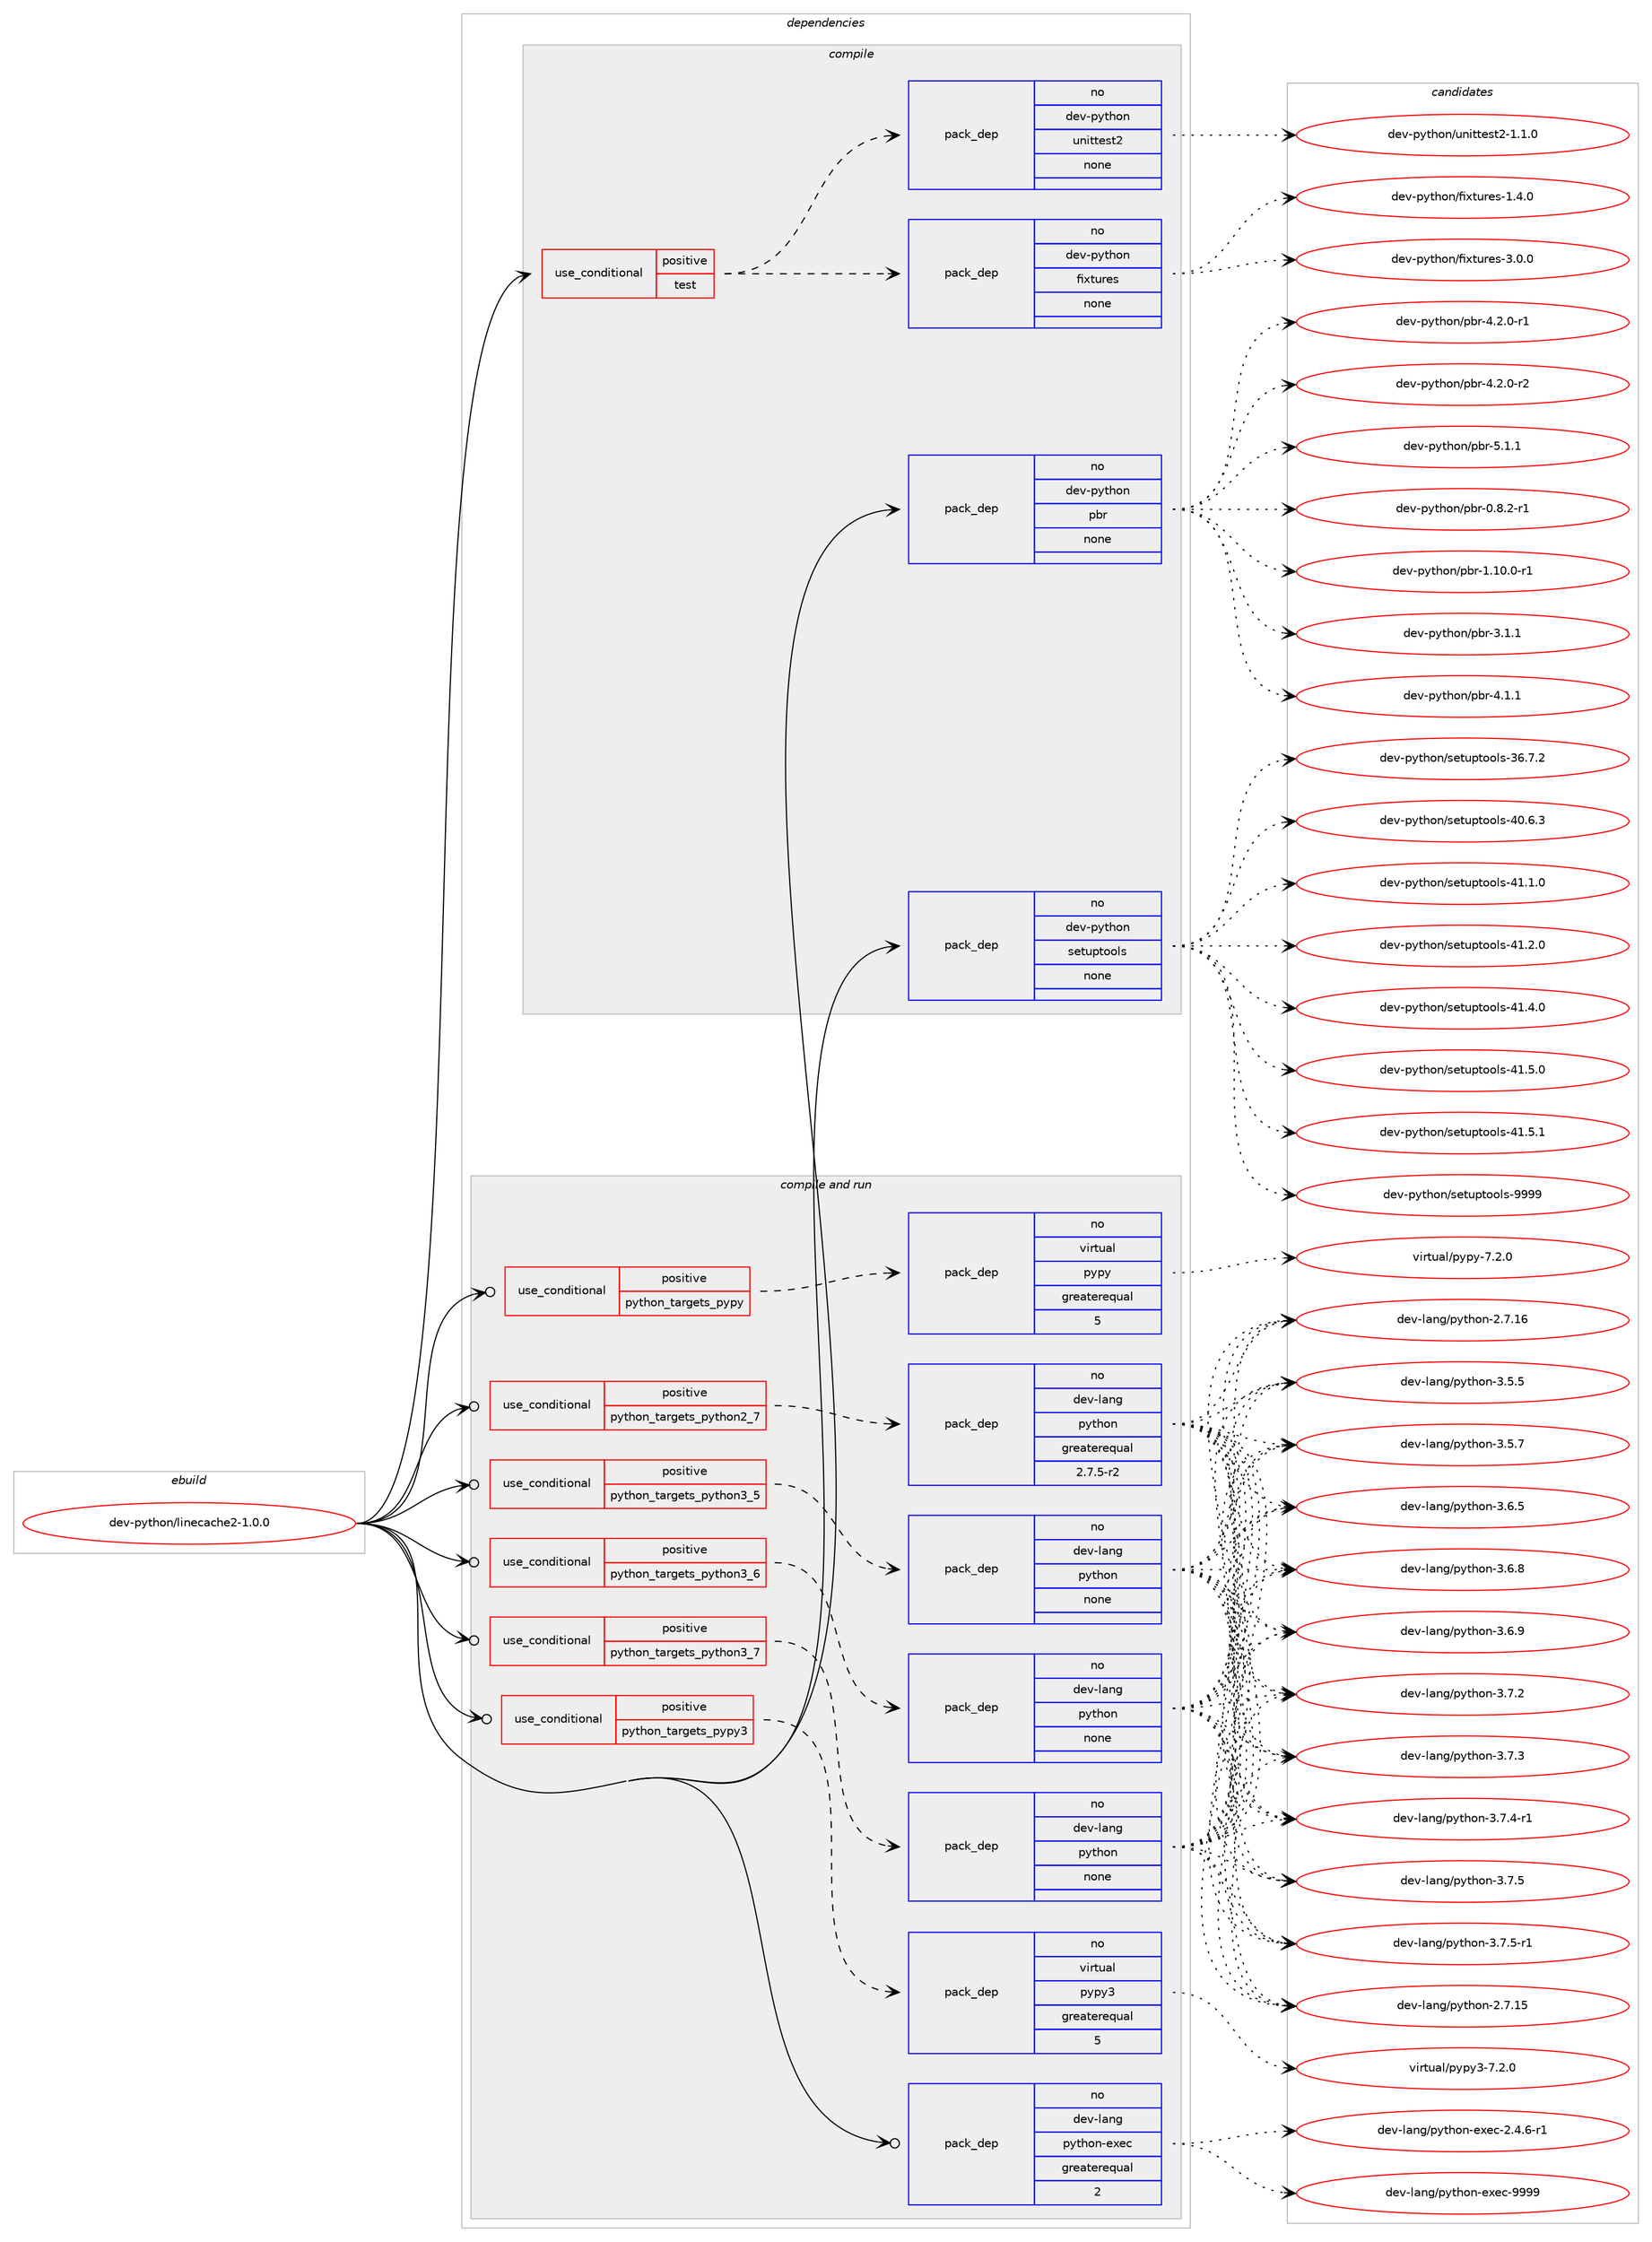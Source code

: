digraph prolog {

# *************
# Graph options
# *************

newrank=true;
concentrate=true;
compound=true;
graph [rankdir=LR,fontname=Helvetica,fontsize=10,ranksep=1.5];#, ranksep=2.5, nodesep=0.2];
edge  [arrowhead=vee];
node  [fontname=Helvetica,fontsize=10];

# **********
# The ebuild
# **********

subgraph cluster_leftcol {
color=gray;
rank=same;
label=<<i>ebuild</i>>;
id [label="dev-python/linecache2-1.0.0", color=red, width=4, href="../dev-python/linecache2-1.0.0.svg"];
}

# ****************
# The dependencies
# ****************

subgraph cluster_midcol {
color=gray;
label=<<i>dependencies</i>>;
subgraph cluster_compile {
fillcolor="#eeeeee";
style=filled;
label=<<i>compile</i>>;
subgraph cond142003 {
dependency613085 [label=<<TABLE BORDER="0" CELLBORDER="1" CELLSPACING="0" CELLPADDING="4"><TR><TD ROWSPAN="3" CELLPADDING="10">use_conditional</TD></TR><TR><TD>positive</TD></TR><TR><TD>test</TD></TR></TABLE>>, shape=none, color=red];
subgraph pack459278 {
dependency613086 [label=<<TABLE BORDER="0" CELLBORDER="1" CELLSPACING="0" CELLPADDING="4" WIDTH="220"><TR><TD ROWSPAN="6" CELLPADDING="30">pack_dep</TD></TR><TR><TD WIDTH="110">no</TD></TR><TR><TD>dev-python</TD></TR><TR><TD>fixtures</TD></TR><TR><TD>none</TD></TR><TR><TD></TD></TR></TABLE>>, shape=none, color=blue];
}
dependency613085:e -> dependency613086:w [weight=20,style="dashed",arrowhead="vee"];
subgraph pack459279 {
dependency613087 [label=<<TABLE BORDER="0" CELLBORDER="1" CELLSPACING="0" CELLPADDING="4" WIDTH="220"><TR><TD ROWSPAN="6" CELLPADDING="30">pack_dep</TD></TR><TR><TD WIDTH="110">no</TD></TR><TR><TD>dev-python</TD></TR><TR><TD>unittest2</TD></TR><TR><TD>none</TD></TR><TR><TD></TD></TR></TABLE>>, shape=none, color=blue];
}
dependency613085:e -> dependency613087:w [weight=20,style="dashed",arrowhead="vee"];
}
id:e -> dependency613085:w [weight=20,style="solid",arrowhead="vee"];
subgraph pack459280 {
dependency613088 [label=<<TABLE BORDER="0" CELLBORDER="1" CELLSPACING="0" CELLPADDING="4" WIDTH="220"><TR><TD ROWSPAN="6" CELLPADDING="30">pack_dep</TD></TR><TR><TD WIDTH="110">no</TD></TR><TR><TD>dev-python</TD></TR><TR><TD>pbr</TD></TR><TR><TD>none</TD></TR><TR><TD></TD></TR></TABLE>>, shape=none, color=blue];
}
id:e -> dependency613088:w [weight=20,style="solid",arrowhead="vee"];
subgraph pack459281 {
dependency613089 [label=<<TABLE BORDER="0" CELLBORDER="1" CELLSPACING="0" CELLPADDING="4" WIDTH="220"><TR><TD ROWSPAN="6" CELLPADDING="30">pack_dep</TD></TR><TR><TD WIDTH="110">no</TD></TR><TR><TD>dev-python</TD></TR><TR><TD>setuptools</TD></TR><TR><TD>none</TD></TR><TR><TD></TD></TR></TABLE>>, shape=none, color=blue];
}
id:e -> dependency613089:w [weight=20,style="solid",arrowhead="vee"];
}
subgraph cluster_compileandrun {
fillcolor="#eeeeee";
style=filled;
label=<<i>compile and run</i>>;
subgraph cond142004 {
dependency613090 [label=<<TABLE BORDER="0" CELLBORDER="1" CELLSPACING="0" CELLPADDING="4"><TR><TD ROWSPAN="3" CELLPADDING="10">use_conditional</TD></TR><TR><TD>positive</TD></TR><TR><TD>python_targets_pypy</TD></TR></TABLE>>, shape=none, color=red];
subgraph pack459282 {
dependency613091 [label=<<TABLE BORDER="0" CELLBORDER="1" CELLSPACING="0" CELLPADDING="4" WIDTH="220"><TR><TD ROWSPAN="6" CELLPADDING="30">pack_dep</TD></TR><TR><TD WIDTH="110">no</TD></TR><TR><TD>virtual</TD></TR><TR><TD>pypy</TD></TR><TR><TD>greaterequal</TD></TR><TR><TD>5</TD></TR></TABLE>>, shape=none, color=blue];
}
dependency613090:e -> dependency613091:w [weight=20,style="dashed",arrowhead="vee"];
}
id:e -> dependency613090:w [weight=20,style="solid",arrowhead="odotvee"];
subgraph cond142005 {
dependency613092 [label=<<TABLE BORDER="0" CELLBORDER="1" CELLSPACING="0" CELLPADDING="4"><TR><TD ROWSPAN="3" CELLPADDING="10">use_conditional</TD></TR><TR><TD>positive</TD></TR><TR><TD>python_targets_pypy3</TD></TR></TABLE>>, shape=none, color=red];
subgraph pack459283 {
dependency613093 [label=<<TABLE BORDER="0" CELLBORDER="1" CELLSPACING="0" CELLPADDING="4" WIDTH="220"><TR><TD ROWSPAN="6" CELLPADDING="30">pack_dep</TD></TR><TR><TD WIDTH="110">no</TD></TR><TR><TD>virtual</TD></TR><TR><TD>pypy3</TD></TR><TR><TD>greaterequal</TD></TR><TR><TD>5</TD></TR></TABLE>>, shape=none, color=blue];
}
dependency613092:e -> dependency613093:w [weight=20,style="dashed",arrowhead="vee"];
}
id:e -> dependency613092:w [weight=20,style="solid",arrowhead="odotvee"];
subgraph cond142006 {
dependency613094 [label=<<TABLE BORDER="0" CELLBORDER="1" CELLSPACING="0" CELLPADDING="4"><TR><TD ROWSPAN="3" CELLPADDING="10">use_conditional</TD></TR><TR><TD>positive</TD></TR><TR><TD>python_targets_python2_7</TD></TR></TABLE>>, shape=none, color=red];
subgraph pack459284 {
dependency613095 [label=<<TABLE BORDER="0" CELLBORDER="1" CELLSPACING="0" CELLPADDING="4" WIDTH="220"><TR><TD ROWSPAN="6" CELLPADDING="30">pack_dep</TD></TR><TR><TD WIDTH="110">no</TD></TR><TR><TD>dev-lang</TD></TR><TR><TD>python</TD></TR><TR><TD>greaterequal</TD></TR><TR><TD>2.7.5-r2</TD></TR></TABLE>>, shape=none, color=blue];
}
dependency613094:e -> dependency613095:w [weight=20,style="dashed",arrowhead="vee"];
}
id:e -> dependency613094:w [weight=20,style="solid",arrowhead="odotvee"];
subgraph cond142007 {
dependency613096 [label=<<TABLE BORDER="0" CELLBORDER="1" CELLSPACING="0" CELLPADDING="4"><TR><TD ROWSPAN="3" CELLPADDING="10">use_conditional</TD></TR><TR><TD>positive</TD></TR><TR><TD>python_targets_python3_5</TD></TR></TABLE>>, shape=none, color=red];
subgraph pack459285 {
dependency613097 [label=<<TABLE BORDER="0" CELLBORDER="1" CELLSPACING="0" CELLPADDING="4" WIDTH="220"><TR><TD ROWSPAN="6" CELLPADDING="30">pack_dep</TD></TR><TR><TD WIDTH="110">no</TD></TR><TR><TD>dev-lang</TD></TR><TR><TD>python</TD></TR><TR><TD>none</TD></TR><TR><TD></TD></TR></TABLE>>, shape=none, color=blue];
}
dependency613096:e -> dependency613097:w [weight=20,style="dashed",arrowhead="vee"];
}
id:e -> dependency613096:w [weight=20,style="solid",arrowhead="odotvee"];
subgraph cond142008 {
dependency613098 [label=<<TABLE BORDER="0" CELLBORDER="1" CELLSPACING="0" CELLPADDING="4"><TR><TD ROWSPAN="3" CELLPADDING="10">use_conditional</TD></TR><TR><TD>positive</TD></TR><TR><TD>python_targets_python3_6</TD></TR></TABLE>>, shape=none, color=red];
subgraph pack459286 {
dependency613099 [label=<<TABLE BORDER="0" CELLBORDER="1" CELLSPACING="0" CELLPADDING="4" WIDTH="220"><TR><TD ROWSPAN="6" CELLPADDING="30">pack_dep</TD></TR><TR><TD WIDTH="110">no</TD></TR><TR><TD>dev-lang</TD></TR><TR><TD>python</TD></TR><TR><TD>none</TD></TR><TR><TD></TD></TR></TABLE>>, shape=none, color=blue];
}
dependency613098:e -> dependency613099:w [weight=20,style="dashed",arrowhead="vee"];
}
id:e -> dependency613098:w [weight=20,style="solid",arrowhead="odotvee"];
subgraph cond142009 {
dependency613100 [label=<<TABLE BORDER="0" CELLBORDER="1" CELLSPACING="0" CELLPADDING="4"><TR><TD ROWSPAN="3" CELLPADDING="10">use_conditional</TD></TR><TR><TD>positive</TD></TR><TR><TD>python_targets_python3_7</TD></TR></TABLE>>, shape=none, color=red];
subgraph pack459287 {
dependency613101 [label=<<TABLE BORDER="0" CELLBORDER="1" CELLSPACING="0" CELLPADDING="4" WIDTH="220"><TR><TD ROWSPAN="6" CELLPADDING="30">pack_dep</TD></TR><TR><TD WIDTH="110">no</TD></TR><TR><TD>dev-lang</TD></TR><TR><TD>python</TD></TR><TR><TD>none</TD></TR><TR><TD></TD></TR></TABLE>>, shape=none, color=blue];
}
dependency613100:e -> dependency613101:w [weight=20,style="dashed",arrowhead="vee"];
}
id:e -> dependency613100:w [weight=20,style="solid",arrowhead="odotvee"];
subgraph pack459288 {
dependency613102 [label=<<TABLE BORDER="0" CELLBORDER="1" CELLSPACING="0" CELLPADDING="4" WIDTH="220"><TR><TD ROWSPAN="6" CELLPADDING="30">pack_dep</TD></TR><TR><TD WIDTH="110">no</TD></TR><TR><TD>dev-lang</TD></TR><TR><TD>python-exec</TD></TR><TR><TD>greaterequal</TD></TR><TR><TD>2</TD></TR></TABLE>>, shape=none, color=blue];
}
id:e -> dependency613102:w [weight=20,style="solid",arrowhead="odotvee"];
}
subgraph cluster_run {
fillcolor="#eeeeee";
style=filled;
label=<<i>run</i>>;
}
}

# **************
# The candidates
# **************

subgraph cluster_choices {
rank=same;
color=gray;
label=<<i>candidates</i>>;

subgraph choice459278 {
color=black;
nodesep=1;
choice1001011184511212111610411111047102105120116117114101115454946524648 [label="dev-python/fixtures-1.4.0", color=red, width=4,href="../dev-python/fixtures-1.4.0.svg"];
choice1001011184511212111610411111047102105120116117114101115455146484648 [label="dev-python/fixtures-3.0.0", color=red, width=4,href="../dev-python/fixtures-3.0.0.svg"];
dependency613086:e -> choice1001011184511212111610411111047102105120116117114101115454946524648:w [style=dotted,weight="100"];
dependency613086:e -> choice1001011184511212111610411111047102105120116117114101115455146484648:w [style=dotted,weight="100"];
}
subgraph choice459279 {
color=black;
nodesep=1;
choice100101118451121211161041111104711711010511611610111511650454946494648 [label="dev-python/unittest2-1.1.0", color=red, width=4,href="../dev-python/unittest2-1.1.0.svg"];
dependency613087:e -> choice100101118451121211161041111104711711010511611610111511650454946494648:w [style=dotted,weight="100"];
}
subgraph choice459280 {
color=black;
nodesep=1;
choice1001011184511212111610411111047112981144548465646504511449 [label="dev-python/pbr-0.8.2-r1", color=red, width=4,href="../dev-python/pbr-0.8.2-r1.svg"];
choice100101118451121211161041111104711298114454946494846484511449 [label="dev-python/pbr-1.10.0-r1", color=red, width=4,href="../dev-python/pbr-1.10.0-r1.svg"];
choice100101118451121211161041111104711298114455146494649 [label="dev-python/pbr-3.1.1", color=red, width=4,href="../dev-python/pbr-3.1.1.svg"];
choice100101118451121211161041111104711298114455246494649 [label="dev-python/pbr-4.1.1", color=red, width=4,href="../dev-python/pbr-4.1.1.svg"];
choice1001011184511212111610411111047112981144552465046484511449 [label="dev-python/pbr-4.2.0-r1", color=red, width=4,href="../dev-python/pbr-4.2.0-r1.svg"];
choice1001011184511212111610411111047112981144552465046484511450 [label="dev-python/pbr-4.2.0-r2", color=red, width=4,href="../dev-python/pbr-4.2.0-r2.svg"];
choice100101118451121211161041111104711298114455346494649 [label="dev-python/pbr-5.1.1", color=red, width=4,href="../dev-python/pbr-5.1.1.svg"];
dependency613088:e -> choice1001011184511212111610411111047112981144548465646504511449:w [style=dotted,weight="100"];
dependency613088:e -> choice100101118451121211161041111104711298114454946494846484511449:w [style=dotted,weight="100"];
dependency613088:e -> choice100101118451121211161041111104711298114455146494649:w [style=dotted,weight="100"];
dependency613088:e -> choice100101118451121211161041111104711298114455246494649:w [style=dotted,weight="100"];
dependency613088:e -> choice1001011184511212111610411111047112981144552465046484511449:w [style=dotted,weight="100"];
dependency613088:e -> choice1001011184511212111610411111047112981144552465046484511450:w [style=dotted,weight="100"];
dependency613088:e -> choice100101118451121211161041111104711298114455346494649:w [style=dotted,weight="100"];
}
subgraph choice459281 {
color=black;
nodesep=1;
choice100101118451121211161041111104711510111611711211611111110811545515446554650 [label="dev-python/setuptools-36.7.2", color=red, width=4,href="../dev-python/setuptools-36.7.2.svg"];
choice100101118451121211161041111104711510111611711211611111110811545524846544651 [label="dev-python/setuptools-40.6.3", color=red, width=4,href="../dev-python/setuptools-40.6.3.svg"];
choice100101118451121211161041111104711510111611711211611111110811545524946494648 [label="dev-python/setuptools-41.1.0", color=red, width=4,href="../dev-python/setuptools-41.1.0.svg"];
choice100101118451121211161041111104711510111611711211611111110811545524946504648 [label="dev-python/setuptools-41.2.0", color=red, width=4,href="../dev-python/setuptools-41.2.0.svg"];
choice100101118451121211161041111104711510111611711211611111110811545524946524648 [label="dev-python/setuptools-41.4.0", color=red, width=4,href="../dev-python/setuptools-41.4.0.svg"];
choice100101118451121211161041111104711510111611711211611111110811545524946534648 [label="dev-python/setuptools-41.5.0", color=red, width=4,href="../dev-python/setuptools-41.5.0.svg"];
choice100101118451121211161041111104711510111611711211611111110811545524946534649 [label="dev-python/setuptools-41.5.1", color=red, width=4,href="../dev-python/setuptools-41.5.1.svg"];
choice10010111845112121116104111110471151011161171121161111111081154557575757 [label="dev-python/setuptools-9999", color=red, width=4,href="../dev-python/setuptools-9999.svg"];
dependency613089:e -> choice100101118451121211161041111104711510111611711211611111110811545515446554650:w [style=dotted,weight="100"];
dependency613089:e -> choice100101118451121211161041111104711510111611711211611111110811545524846544651:w [style=dotted,weight="100"];
dependency613089:e -> choice100101118451121211161041111104711510111611711211611111110811545524946494648:w [style=dotted,weight="100"];
dependency613089:e -> choice100101118451121211161041111104711510111611711211611111110811545524946504648:w [style=dotted,weight="100"];
dependency613089:e -> choice100101118451121211161041111104711510111611711211611111110811545524946524648:w [style=dotted,weight="100"];
dependency613089:e -> choice100101118451121211161041111104711510111611711211611111110811545524946534648:w [style=dotted,weight="100"];
dependency613089:e -> choice100101118451121211161041111104711510111611711211611111110811545524946534649:w [style=dotted,weight="100"];
dependency613089:e -> choice10010111845112121116104111110471151011161171121161111111081154557575757:w [style=dotted,weight="100"];
}
subgraph choice459282 {
color=black;
nodesep=1;
choice1181051141161179710847112121112121455546504648 [label="virtual/pypy-7.2.0", color=red, width=4,href="../virtual/pypy-7.2.0.svg"];
dependency613091:e -> choice1181051141161179710847112121112121455546504648:w [style=dotted,weight="100"];
}
subgraph choice459283 {
color=black;
nodesep=1;
choice118105114116117971084711212111212151455546504648 [label="virtual/pypy3-7.2.0", color=red, width=4,href="../virtual/pypy3-7.2.0.svg"];
dependency613093:e -> choice118105114116117971084711212111212151455546504648:w [style=dotted,weight="100"];
}
subgraph choice459284 {
color=black;
nodesep=1;
choice10010111845108971101034711212111610411111045504655464953 [label="dev-lang/python-2.7.15", color=red, width=4,href="../dev-lang/python-2.7.15.svg"];
choice10010111845108971101034711212111610411111045504655464954 [label="dev-lang/python-2.7.16", color=red, width=4,href="../dev-lang/python-2.7.16.svg"];
choice100101118451089711010347112121116104111110455146534653 [label="dev-lang/python-3.5.5", color=red, width=4,href="../dev-lang/python-3.5.5.svg"];
choice100101118451089711010347112121116104111110455146534655 [label="dev-lang/python-3.5.7", color=red, width=4,href="../dev-lang/python-3.5.7.svg"];
choice100101118451089711010347112121116104111110455146544653 [label="dev-lang/python-3.6.5", color=red, width=4,href="../dev-lang/python-3.6.5.svg"];
choice100101118451089711010347112121116104111110455146544656 [label="dev-lang/python-3.6.8", color=red, width=4,href="../dev-lang/python-3.6.8.svg"];
choice100101118451089711010347112121116104111110455146544657 [label="dev-lang/python-3.6.9", color=red, width=4,href="../dev-lang/python-3.6.9.svg"];
choice100101118451089711010347112121116104111110455146554650 [label="dev-lang/python-3.7.2", color=red, width=4,href="../dev-lang/python-3.7.2.svg"];
choice100101118451089711010347112121116104111110455146554651 [label="dev-lang/python-3.7.3", color=red, width=4,href="../dev-lang/python-3.7.3.svg"];
choice1001011184510897110103471121211161041111104551465546524511449 [label="dev-lang/python-3.7.4-r1", color=red, width=4,href="../dev-lang/python-3.7.4-r1.svg"];
choice100101118451089711010347112121116104111110455146554653 [label="dev-lang/python-3.7.5", color=red, width=4,href="../dev-lang/python-3.7.5.svg"];
choice1001011184510897110103471121211161041111104551465546534511449 [label="dev-lang/python-3.7.5-r1", color=red, width=4,href="../dev-lang/python-3.7.5-r1.svg"];
dependency613095:e -> choice10010111845108971101034711212111610411111045504655464953:w [style=dotted,weight="100"];
dependency613095:e -> choice10010111845108971101034711212111610411111045504655464954:w [style=dotted,weight="100"];
dependency613095:e -> choice100101118451089711010347112121116104111110455146534653:w [style=dotted,weight="100"];
dependency613095:e -> choice100101118451089711010347112121116104111110455146534655:w [style=dotted,weight="100"];
dependency613095:e -> choice100101118451089711010347112121116104111110455146544653:w [style=dotted,weight="100"];
dependency613095:e -> choice100101118451089711010347112121116104111110455146544656:w [style=dotted,weight="100"];
dependency613095:e -> choice100101118451089711010347112121116104111110455146544657:w [style=dotted,weight="100"];
dependency613095:e -> choice100101118451089711010347112121116104111110455146554650:w [style=dotted,weight="100"];
dependency613095:e -> choice100101118451089711010347112121116104111110455146554651:w [style=dotted,weight="100"];
dependency613095:e -> choice1001011184510897110103471121211161041111104551465546524511449:w [style=dotted,weight="100"];
dependency613095:e -> choice100101118451089711010347112121116104111110455146554653:w [style=dotted,weight="100"];
dependency613095:e -> choice1001011184510897110103471121211161041111104551465546534511449:w [style=dotted,weight="100"];
}
subgraph choice459285 {
color=black;
nodesep=1;
choice10010111845108971101034711212111610411111045504655464953 [label="dev-lang/python-2.7.15", color=red, width=4,href="../dev-lang/python-2.7.15.svg"];
choice10010111845108971101034711212111610411111045504655464954 [label="dev-lang/python-2.7.16", color=red, width=4,href="../dev-lang/python-2.7.16.svg"];
choice100101118451089711010347112121116104111110455146534653 [label="dev-lang/python-3.5.5", color=red, width=4,href="../dev-lang/python-3.5.5.svg"];
choice100101118451089711010347112121116104111110455146534655 [label="dev-lang/python-3.5.7", color=red, width=4,href="../dev-lang/python-3.5.7.svg"];
choice100101118451089711010347112121116104111110455146544653 [label="dev-lang/python-3.6.5", color=red, width=4,href="../dev-lang/python-3.6.5.svg"];
choice100101118451089711010347112121116104111110455146544656 [label="dev-lang/python-3.6.8", color=red, width=4,href="../dev-lang/python-3.6.8.svg"];
choice100101118451089711010347112121116104111110455146544657 [label="dev-lang/python-3.6.9", color=red, width=4,href="../dev-lang/python-3.6.9.svg"];
choice100101118451089711010347112121116104111110455146554650 [label="dev-lang/python-3.7.2", color=red, width=4,href="../dev-lang/python-3.7.2.svg"];
choice100101118451089711010347112121116104111110455146554651 [label="dev-lang/python-3.7.3", color=red, width=4,href="../dev-lang/python-3.7.3.svg"];
choice1001011184510897110103471121211161041111104551465546524511449 [label="dev-lang/python-3.7.4-r1", color=red, width=4,href="../dev-lang/python-3.7.4-r1.svg"];
choice100101118451089711010347112121116104111110455146554653 [label="dev-lang/python-3.7.5", color=red, width=4,href="../dev-lang/python-3.7.5.svg"];
choice1001011184510897110103471121211161041111104551465546534511449 [label="dev-lang/python-3.7.5-r1", color=red, width=4,href="../dev-lang/python-3.7.5-r1.svg"];
dependency613097:e -> choice10010111845108971101034711212111610411111045504655464953:w [style=dotted,weight="100"];
dependency613097:e -> choice10010111845108971101034711212111610411111045504655464954:w [style=dotted,weight="100"];
dependency613097:e -> choice100101118451089711010347112121116104111110455146534653:w [style=dotted,weight="100"];
dependency613097:e -> choice100101118451089711010347112121116104111110455146534655:w [style=dotted,weight="100"];
dependency613097:e -> choice100101118451089711010347112121116104111110455146544653:w [style=dotted,weight="100"];
dependency613097:e -> choice100101118451089711010347112121116104111110455146544656:w [style=dotted,weight="100"];
dependency613097:e -> choice100101118451089711010347112121116104111110455146544657:w [style=dotted,weight="100"];
dependency613097:e -> choice100101118451089711010347112121116104111110455146554650:w [style=dotted,weight="100"];
dependency613097:e -> choice100101118451089711010347112121116104111110455146554651:w [style=dotted,weight="100"];
dependency613097:e -> choice1001011184510897110103471121211161041111104551465546524511449:w [style=dotted,weight="100"];
dependency613097:e -> choice100101118451089711010347112121116104111110455146554653:w [style=dotted,weight="100"];
dependency613097:e -> choice1001011184510897110103471121211161041111104551465546534511449:w [style=dotted,weight="100"];
}
subgraph choice459286 {
color=black;
nodesep=1;
choice10010111845108971101034711212111610411111045504655464953 [label="dev-lang/python-2.7.15", color=red, width=4,href="../dev-lang/python-2.7.15.svg"];
choice10010111845108971101034711212111610411111045504655464954 [label="dev-lang/python-2.7.16", color=red, width=4,href="../dev-lang/python-2.7.16.svg"];
choice100101118451089711010347112121116104111110455146534653 [label="dev-lang/python-3.5.5", color=red, width=4,href="../dev-lang/python-3.5.5.svg"];
choice100101118451089711010347112121116104111110455146534655 [label="dev-lang/python-3.5.7", color=red, width=4,href="../dev-lang/python-3.5.7.svg"];
choice100101118451089711010347112121116104111110455146544653 [label="dev-lang/python-3.6.5", color=red, width=4,href="../dev-lang/python-3.6.5.svg"];
choice100101118451089711010347112121116104111110455146544656 [label="dev-lang/python-3.6.8", color=red, width=4,href="../dev-lang/python-3.6.8.svg"];
choice100101118451089711010347112121116104111110455146544657 [label="dev-lang/python-3.6.9", color=red, width=4,href="../dev-lang/python-3.6.9.svg"];
choice100101118451089711010347112121116104111110455146554650 [label="dev-lang/python-3.7.2", color=red, width=4,href="../dev-lang/python-3.7.2.svg"];
choice100101118451089711010347112121116104111110455146554651 [label="dev-lang/python-3.7.3", color=red, width=4,href="../dev-lang/python-3.7.3.svg"];
choice1001011184510897110103471121211161041111104551465546524511449 [label="dev-lang/python-3.7.4-r1", color=red, width=4,href="../dev-lang/python-3.7.4-r1.svg"];
choice100101118451089711010347112121116104111110455146554653 [label="dev-lang/python-3.7.5", color=red, width=4,href="../dev-lang/python-3.7.5.svg"];
choice1001011184510897110103471121211161041111104551465546534511449 [label="dev-lang/python-3.7.5-r1", color=red, width=4,href="../dev-lang/python-3.7.5-r1.svg"];
dependency613099:e -> choice10010111845108971101034711212111610411111045504655464953:w [style=dotted,weight="100"];
dependency613099:e -> choice10010111845108971101034711212111610411111045504655464954:w [style=dotted,weight="100"];
dependency613099:e -> choice100101118451089711010347112121116104111110455146534653:w [style=dotted,weight="100"];
dependency613099:e -> choice100101118451089711010347112121116104111110455146534655:w [style=dotted,weight="100"];
dependency613099:e -> choice100101118451089711010347112121116104111110455146544653:w [style=dotted,weight="100"];
dependency613099:e -> choice100101118451089711010347112121116104111110455146544656:w [style=dotted,weight="100"];
dependency613099:e -> choice100101118451089711010347112121116104111110455146544657:w [style=dotted,weight="100"];
dependency613099:e -> choice100101118451089711010347112121116104111110455146554650:w [style=dotted,weight="100"];
dependency613099:e -> choice100101118451089711010347112121116104111110455146554651:w [style=dotted,weight="100"];
dependency613099:e -> choice1001011184510897110103471121211161041111104551465546524511449:w [style=dotted,weight="100"];
dependency613099:e -> choice100101118451089711010347112121116104111110455146554653:w [style=dotted,weight="100"];
dependency613099:e -> choice1001011184510897110103471121211161041111104551465546534511449:w [style=dotted,weight="100"];
}
subgraph choice459287 {
color=black;
nodesep=1;
choice10010111845108971101034711212111610411111045504655464953 [label="dev-lang/python-2.7.15", color=red, width=4,href="../dev-lang/python-2.7.15.svg"];
choice10010111845108971101034711212111610411111045504655464954 [label="dev-lang/python-2.7.16", color=red, width=4,href="../dev-lang/python-2.7.16.svg"];
choice100101118451089711010347112121116104111110455146534653 [label="dev-lang/python-3.5.5", color=red, width=4,href="../dev-lang/python-3.5.5.svg"];
choice100101118451089711010347112121116104111110455146534655 [label="dev-lang/python-3.5.7", color=red, width=4,href="../dev-lang/python-3.5.7.svg"];
choice100101118451089711010347112121116104111110455146544653 [label="dev-lang/python-3.6.5", color=red, width=4,href="../dev-lang/python-3.6.5.svg"];
choice100101118451089711010347112121116104111110455146544656 [label="dev-lang/python-3.6.8", color=red, width=4,href="../dev-lang/python-3.6.8.svg"];
choice100101118451089711010347112121116104111110455146544657 [label="dev-lang/python-3.6.9", color=red, width=4,href="../dev-lang/python-3.6.9.svg"];
choice100101118451089711010347112121116104111110455146554650 [label="dev-lang/python-3.7.2", color=red, width=4,href="../dev-lang/python-3.7.2.svg"];
choice100101118451089711010347112121116104111110455146554651 [label="dev-lang/python-3.7.3", color=red, width=4,href="../dev-lang/python-3.7.3.svg"];
choice1001011184510897110103471121211161041111104551465546524511449 [label="dev-lang/python-3.7.4-r1", color=red, width=4,href="../dev-lang/python-3.7.4-r1.svg"];
choice100101118451089711010347112121116104111110455146554653 [label="dev-lang/python-3.7.5", color=red, width=4,href="../dev-lang/python-3.7.5.svg"];
choice1001011184510897110103471121211161041111104551465546534511449 [label="dev-lang/python-3.7.5-r1", color=red, width=4,href="../dev-lang/python-3.7.5-r1.svg"];
dependency613101:e -> choice10010111845108971101034711212111610411111045504655464953:w [style=dotted,weight="100"];
dependency613101:e -> choice10010111845108971101034711212111610411111045504655464954:w [style=dotted,weight="100"];
dependency613101:e -> choice100101118451089711010347112121116104111110455146534653:w [style=dotted,weight="100"];
dependency613101:e -> choice100101118451089711010347112121116104111110455146534655:w [style=dotted,weight="100"];
dependency613101:e -> choice100101118451089711010347112121116104111110455146544653:w [style=dotted,weight="100"];
dependency613101:e -> choice100101118451089711010347112121116104111110455146544656:w [style=dotted,weight="100"];
dependency613101:e -> choice100101118451089711010347112121116104111110455146544657:w [style=dotted,weight="100"];
dependency613101:e -> choice100101118451089711010347112121116104111110455146554650:w [style=dotted,weight="100"];
dependency613101:e -> choice100101118451089711010347112121116104111110455146554651:w [style=dotted,weight="100"];
dependency613101:e -> choice1001011184510897110103471121211161041111104551465546524511449:w [style=dotted,weight="100"];
dependency613101:e -> choice100101118451089711010347112121116104111110455146554653:w [style=dotted,weight="100"];
dependency613101:e -> choice1001011184510897110103471121211161041111104551465546534511449:w [style=dotted,weight="100"];
}
subgraph choice459288 {
color=black;
nodesep=1;
choice10010111845108971101034711212111610411111045101120101994550465246544511449 [label="dev-lang/python-exec-2.4.6-r1", color=red, width=4,href="../dev-lang/python-exec-2.4.6-r1.svg"];
choice10010111845108971101034711212111610411111045101120101994557575757 [label="dev-lang/python-exec-9999", color=red, width=4,href="../dev-lang/python-exec-9999.svg"];
dependency613102:e -> choice10010111845108971101034711212111610411111045101120101994550465246544511449:w [style=dotted,weight="100"];
dependency613102:e -> choice10010111845108971101034711212111610411111045101120101994557575757:w [style=dotted,weight="100"];
}
}

}
